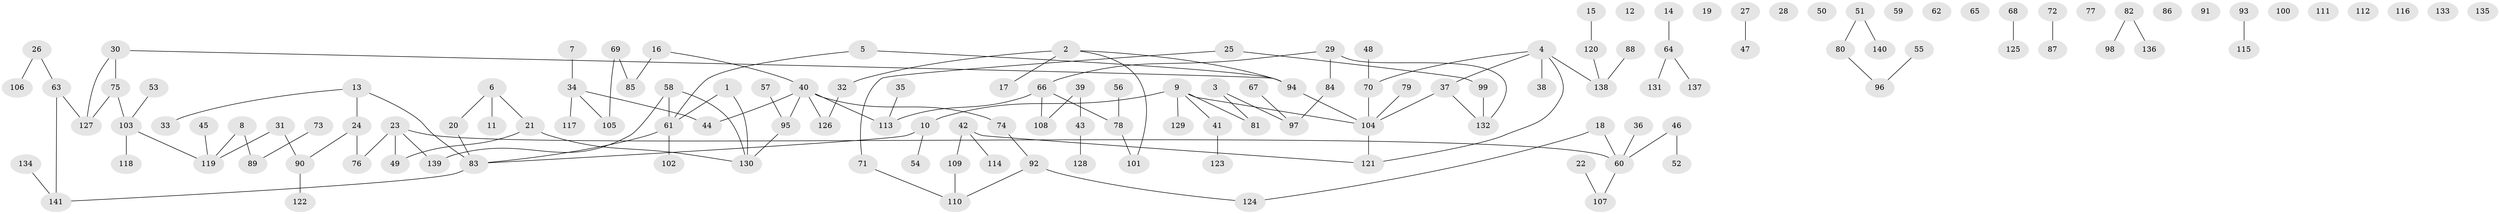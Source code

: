 // Generated by graph-tools (version 1.1) at 2025/49/03/09/25 03:49:08]
// undirected, 141 vertices, 135 edges
graph export_dot {
graph [start="1"]
  node [color=gray90,style=filled];
  1;
  2;
  3;
  4;
  5;
  6;
  7;
  8;
  9;
  10;
  11;
  12;
  13;
  14;
  15;
  16;
  17;
  18;
  19;
  20;
  21;
  22;
  23;
  24;
  25;
  26;
  27;
  28;
  29;
  30;
  31;
  32;
  33;
  34;
  35;
  36;
  37;
  38;
  39;
  40;
  41;
  42;
  43;
  44;
  45;
  46;
  47;
  48;
  49;
  50;
  51;
  52;
  53;
  54;
  55;
  56;
  57;
  58;
  59;
  60;
  61;
  62;
  63;
  64;
  65;
  66;
  67;
  68;
  69;
  70;
  71;
  72;
  73;
  74;
  75;
  76;
  77;
  78;
  79;
  80;
  81;
  82;
  83;
  84;
  85;
  86;
  87;
  88;
  89;
  90;
  91;
  92;
  93;
  94;
  95;
  96;
  97;
  98;
  99;
  100;
  101;
  102;
  103;
  104;
  105;
  106;
  107;
  108;
  109;
  110;
  111;
  112;
  113;
  114;
  115;
  116;
  117;
  118;
  119;
  120;
  121;
  122;
  123;
  124;
  125;
  126;
  127;
  128;
  129;
  130;
  131;
  132;
  133;
  134;
  135;
  136;
  137;
  138;
  139;
  140;
  141;
  1 -- 61;
  1 -- 130;
  2 -- 17;
  2 -- 32;
  2 -- 94;
  2 -- 101;
  3 -- 81;
  3 -- 97;
  4 -- 37;
  4 -- 38;
  4 -- 70;
  4 -- 121;
  4 -- 138;
  5 -- 61;
  5 -- 94;
  6 -- 11;
  6 -- 20;
  6 -- 21;
  7 -- 34;
  8 -- 89;
  8 -- 119;
  9 -- 10;
  9 -- 41;
  9 -- 81;
  9 -- 104;
  9 -- 129;
  10 -- 54;
  10 -- 83;
  13 -- 24;
  13 -- 33;
  13 -- 83;
  14 -- 64;
  15 -- 120;
  16 -- 40;
  16 -- 85;
  18 -- 60;
  18 -- 124;
  20 -- 83;
  21 -- 49;
  21 -- 130;
  22 -- 107;
  23 -- 49;
  23 -- 60;
  23 -- 76;
  23 -- 139;
  24 -- 76;
  24 -- 90;
  25 -- 71;
  25 -- 99;
  26 -- 63;
  26 -- 106;
  27 -- 47;
  29 -- 66;
  29 -- 84;
  29 -- 132;
  30 -- 75;
  30 -- 94;
  30 -- 127;
  31 -- 90;
  31 -- 119;
  32 -- 126;
  34 -- 44;
  34 -- 105;
  34 -- 117;
  35 -- 113;
  36 -- 60;
  37 -- 104;
  37 -- 132;
  39 -- 43;
  39 -- 108;
  40 -- 44;
  40 -- 74;
  40 -- 95;
  40 -- 113;
  40 -- 126;
  41 -- 123;
  42 -- 109;
  42 -- 114;
  42 -- 121;
  43 -- 128;
  45 -- 119;
  46 -- 52;
  46 -- 60;
  48 -- 70;
  51 -- 80;
  51 -- 140;
  53 -- 103;
  55 -- 96;
  56 -- 78;
  57 -- 95;
  58 -- 61;
  58 -- 130;
  58 -- 139;
  60 -- 107;
  61 -- 83;
  61 -- 102;
  63 -- 127;
  63 -- 141;
  64 -- 131;
  64 -- 137;
  66 -- 78;
  66 -- 108;
  66 -- 113;
  67 -- 97;
  68 -- 125;
  69 -- 85;
  69 -- 105;
  70 -- 104;
  71 -- 110;
  72 -- 87;
  73 -- 89;
  74 -- 92;
  75 -- 103;
  75 -- 127;
  78 -- 101;
  79 -- 104;
  80 -- 96;
  82 -- 98;
  82 -- 136;
  83 -- 141;
  84 -- 97;
  88 -- 138;
  90 -- 122;
  92 -- 110;
  92 -- 124;
  93 -- 115;
  94 -- 104;
  95 -- 130;
  99 -- 132;
  103 -- 118;
  103 -- 119;
  104 -- 121;
  109 -- 110;
  120 -- 138;
  134 -- 141;
}
